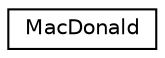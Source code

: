 digraph "Graphical Class Hierarchy"
{
  edge [fontname="Helvetica",fontsize="10",labelfontname="Helvetica",labelfontsize="10"];
  node [fontname="Helvetica",fontsize="10",shape=record];
  rankdir="LR";
  Node0 [label="MacDonald",height=0.2,width=0.4,color="black", fillcolor="white", style="filled",URL="$class_mac_donald.html"];
}
